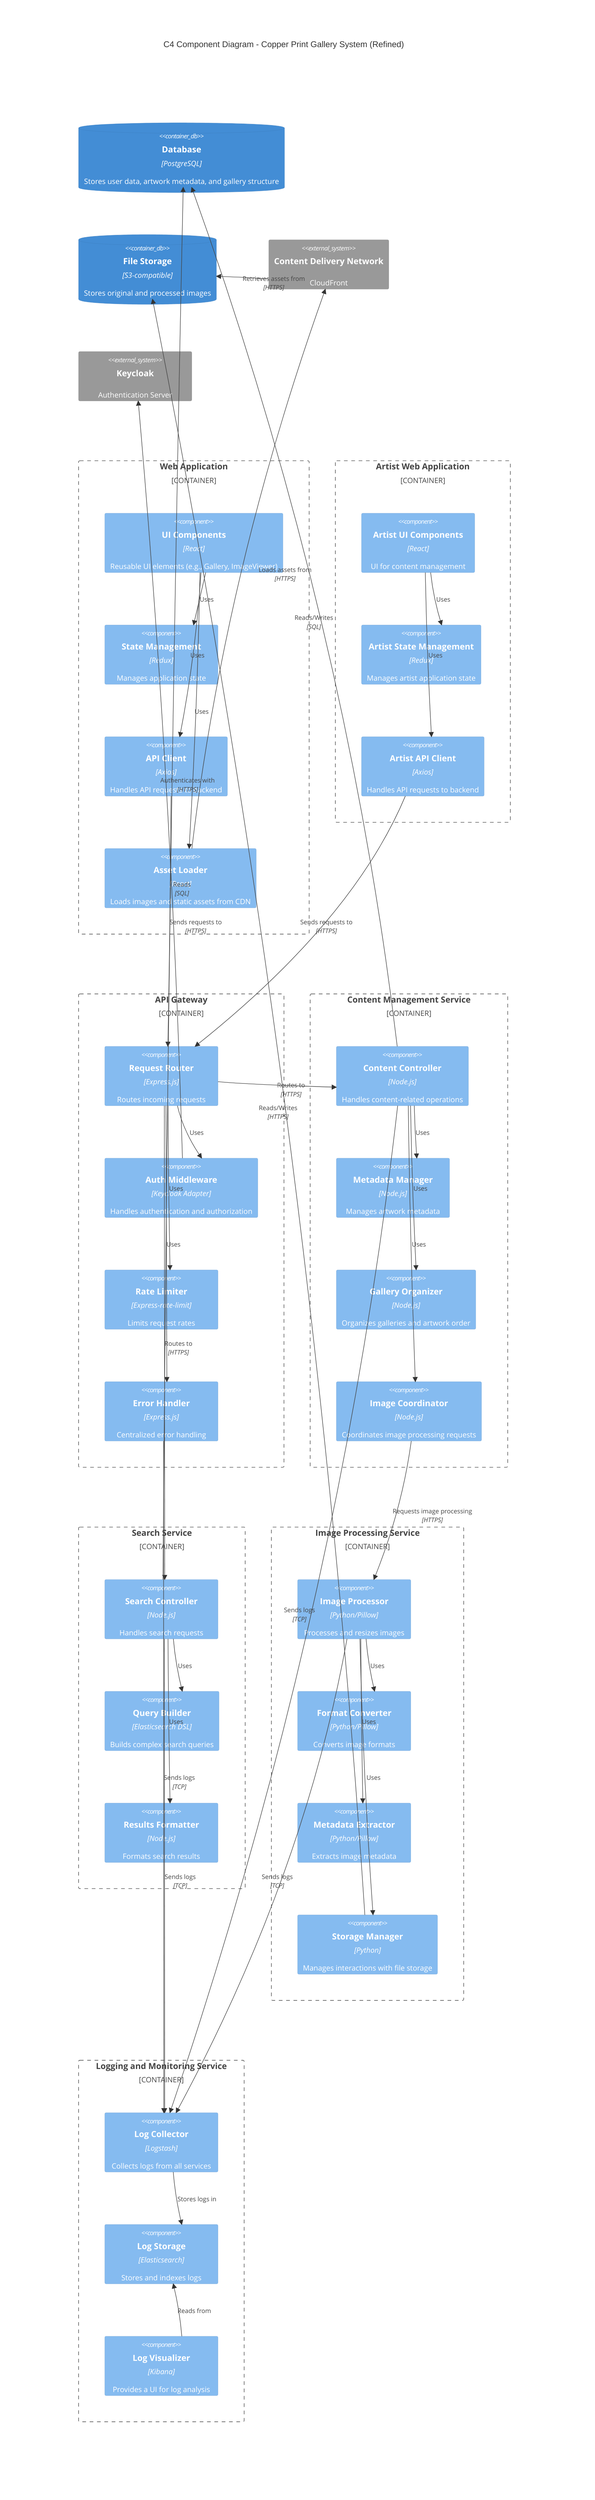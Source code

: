 C4Component
    title C4 Component Diagram - Copper Print Gallery System (Refined)

    Container_Boundary(web_app, "Web Application") {
        Component(ui_components, "UI Components", "React", "Reusable UI elements (e.g., Gallery, ImageViewer)")
        Component(state_management, "State Management", "Redux", "Manages application state")
        Component(api_client, "API Client", "Axios", "Handles API requests to backend")
        Component(asset_loader, "Asset Loader", "React", "Loads images and static assets from CDN")
    }

    Container_Boundary(artist_web_app, "Artist Web Application") {
        Component(artist_ui, "Artist UI Components", "React", "UI for content management")
        Component(artist_state, "Artist State Management", "Redux", "Manages artist application state")
        Component(artist_api_client, "Artist API Client", "Axios", "Handles API requests to backend")
    }

    Container_Boundary(api_gateway, "API Gateway") {
        Component(request_router, "Request Router", "Express.js", "Routes incoming requests")
        Component(auth_middleware, "Auth Middleware", "Keycloak Adapter", "Handles authentication and authorization")
        Component(rate_limiter, "Rate Limiter", "Express-rate-limit", "Limits request rates")
        Component(error_handler, "Error Handler", "Express.js", "Centralized error handling")
    }

    Container_Boundary(content_service, "Content Management Service") {
        Component(content_controller, "Content Controller", "Node.js", "Handles content-related operations")
        Component(metadata_manager, "Metadata Manager", "Node.js", "Manages artwork metadata")
        Component(gallery_organizer, "Gallery Organizer", "Node.js", "Organizes galleries and artwork order")
        Component(image_coordinator, "Image Coordinator", "Node.js", "Coordinates image processing requests")
    }

    Container_Boundary(search_service, "Search Service") {
        Component(search_controller, "Search Controller", "Node.js", "Handles search requests")
        Component(query_builder, "Query Builder", "Elasticsearch DSL", "Builds complex search queries")
        Component(results_formatter, "Results Formatter", "Node.js", "Formats search results")
    }

    Container_Boundary(image_service, "Image Processing Service") {
        Component(image_processor, "Image Processor", "Python/Pillow", "Processes and resizes images")
        Component(format_converter, "Format Converter", "Python/Pillow", "Converts image formats")
        Component(metadata_extractor, "Metadata Extractor", "Python/Pillow", "Extracts image metadata")
        Component(storage_manager, "Storage Manager", "Python", "Manages interactions with file storage")
    }

    Container_Boundary(logging_service, "Logging and Monitoring Service") {
        Component(log_collector, "Log Collector", "Logstash", "Collects logs from all services")
        Component(log_storage, "Log Storage", "Elasticsearch", "Stores and indexes logs")
        Component(log_visualizer, "Log Visualizer", "Kibana", "Provides a UI for log analysis")
    }

    ContainerDb(database, "Database", "PostgreSQL", "Stores user data, artwork metadata, and gallery structure")
    ContainerDb(file_storage, "File Storage", "S3-compatible", "Stores original and processed images")

    System_Ext(cdn, "Content Delivery Network", "CloudFront")
    System_Ext(keycloak, "Keycloak", "Authentication Server")

    Rel(ui_components, state_management, "Uses")
    Rel(ui_components, api_client, "Uses")
    Rel(ui_components, asset_loader, "Uses")

    Rel(artist_ui, artist_state, "Uses")
    Rel(artist_ui, artist_api_client, "Uses")

    Rel(request_router, auth_middleware, "Uses")
    Rel(request_router, rate_limiter, "Uses")
    Rel(request_router, error_handler, "Uses")

    Rel(content_controller, metadata_manager, "Uses")
    Rel(content_controller, gallery_organizer, "Uses")
    Rel(content_controller, image_coordinator, "Uses")

    Rel(search_controller, query_builder, "Uses")
    Rel(search_controller, results_formatter, "Uses")

    Rel(image_processor, format_converter, "Uses")
    Rel(image_processor, metadata_extractor, "Uses")
    Rel(image_processor, storage_manager, "Uses")

    Rel(log_collector, log_storage, "Stores logs in")
    Rel(log_visualizer, log_storage, "Reads from")

    Rel(api_client, request_router, "Sends requests to", "HTTPS")
    Rel(artist_api_client, request_router, "Sends requests to", "HTTPS")
    Rel(asset_loader, cdn, "Loads assets from", "HTTPS")

    Rel(auth_middleware, keycloak, "Authenticates with", "HTTPS")
    Rel(request_router, content_controller, "Routes to", "HTTPS")
    Rel(request_router, search_controller, "Routes to", "HTTPS")

    Rel(content_controller, database, "Reads/Writes", "SQL")
    Rel(search_controller, database, "Reads", "SQL")
    Rel(image_coordinator, image_processor, "Requests image processing", "HTTPS")
    Rel(storage_manager, file_storage, "Reads/Writes", "HTTPS")

    Rel(cdn, file_storage, "Retrieves assets from", "HTTPS")

    Rel(error_handler, log_collector, "Sends logs", "TCP")
    Rel(content_controller, log_collector, "Sends logs", "TCP")
    Rel(search_controller, log_collector, "Sends logs", "TCP")
    Rel(image_processor, log_collector, "Sends logs", "TCP")

    UpdateLayoutConfig($c4ShapeInRow="3", $c4BoundaryInRow="2")
